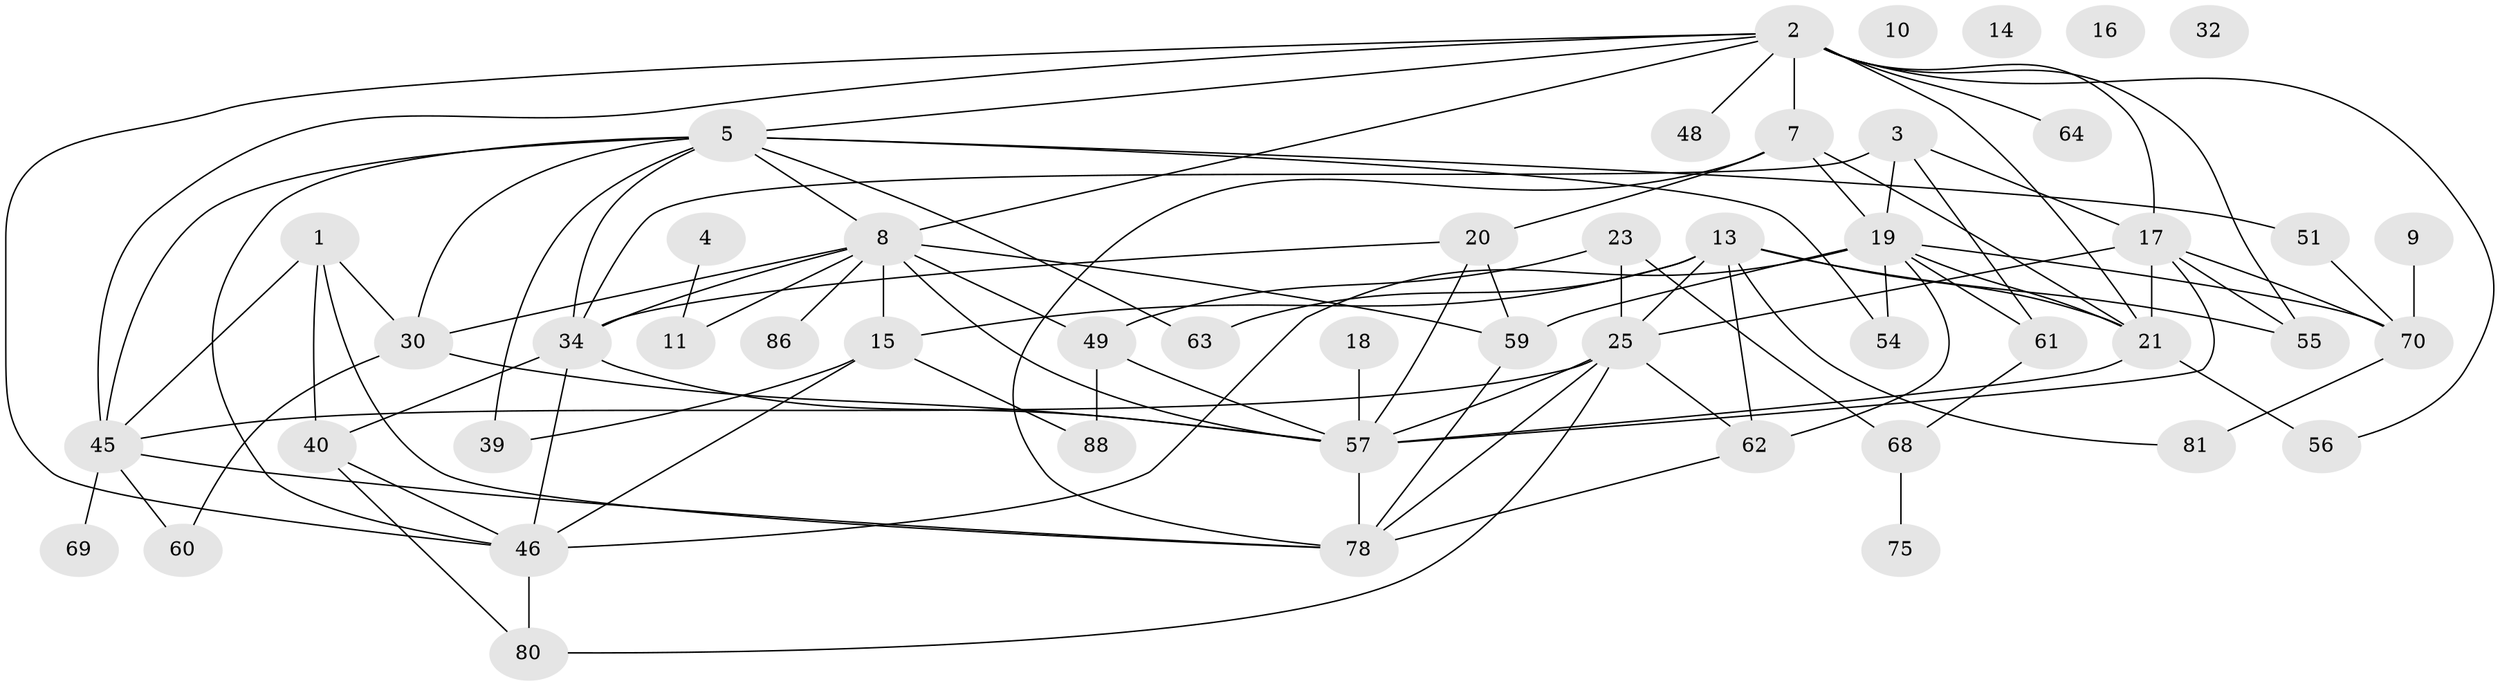 // original degree distribution, {2: 0.19801980198019803, 3: 0.25742574257425743, 4: 0.1782178217821782, 1: 0.1485148514851485, 0: 0.039603960396039604, 5: 0.06930693069306931, 7: 0.039603960396039604, 6: 0.06930693069306931}
// Generated by graph-tools (version 1.1) at 2025/13/03/09/25 04:13:06]
// undirected, 50 vertices, 98 edges
graph export_dot {
graph [start="1"]
  node [color=gray90,style=filled];
  1 [super="+71+58"];
  2 [super="+24+26"];
  3 [super="+65+47+22+6"];
  4;
  5 [super="+43+31"];
  7 [super="+12"];
  8 [super="+28+38+44"];
  9;
  10;
  11 [super="+35"];
  13 [super="+41"];
  14;
  15 [super="+27"];
  16;
  17 [super="+53"];
  18;
  19 [super="+96+33"];
  20 [super="+98"];
  21 [super="+50"];
  23;
  25 [super="+77"];
  30 [super="+84+85"];
  32;
  34 [super="+76+52"];
  39;
  40 [super="+79"];
  45;
  46 [super="+83"];
  48;
  49;
  51;
  54 [super="+94"];
  55;
  56;
  57 [super="+66"];
  59;
  60;
  61;
  62 [super="+74"];
  63;
  64;
  68;
  69;
  70 [super="+73"];
  75;
  78;
  80;
  81;
  86 [super="+87+90"];
  88;
  1 -- 40;
  1 -- 45;
  1 -- 78;
  1 -- 30;
  2 -- 45;
  2 -- 64 [weight=2];
  2 -- 48;
  2 -- 8 [weight=2];
  2 -- 56;
  2 -- 21;
  2 -- 55;
  2 -- 46;
  2 -- 5;
  2 -- 7;
  2 -- 17;
  3 -- 61;
  3 -- 17;
  3 -- 19;
  3 -- 34 [weight=2];
  4 -- 11;
  5 -- 34;
  5 -- 51;
  5 -- 54;
  5 -- 63;
  5 -- 46;
  5 -- 39;
  5 -- 45;
  5 -- 30;
  5 -- 8;
  7 -- 20;
  7 -- 19;
  7 -- 78;
  7 -- 21;
  8 -- 30;
  8 -- 59;
  8 -- 15;
  8 -- 34;
  8 -- 86;
  8 -- 49;
  8 -- 57;
  8 -- 11;
  9 -- 70;
  13 -- 21;
  13 -- 62;
  13 -- 81;
  13 -- 25;
  13 -- 55;
  13 -- 63;
  13 -- 15;
  15 -- 39;
  15 -- 88;
  15 -- 46;
  17 -- 55;
  17 -- 21;
  17 -- 70;
  17 -- 25;
  17 -- 57;
  18 -- 57;
  19 -- 62 [weight=2];
  19 -- 21;
  19 -- 59;
  19 -- 70;
  19 -- 61;
  19 -- 46;
  19 -- 54;
  20 -- 59;
  20 -- 57;
  20 -- 34;
  21 -- 56;
  21 -- 57;
  23 -- 25;
  23 -- 49;
  23 -- 68;
  25 -- 78;
  25 -- 80;
  25 -- 57;
  25 -- 45;
  25 -- 62;
  30 -- 57;
  30 -- 60;
  34 -- 40;
  34 -- 57 [weight=2];
  34 -- 46;
  40 -- 80;
  40 -- 46;
  45 -- 60;
  45 -- 69;
  45 -- 78;
  46 -- 80;
  49 -- 88;
  49 -- 57;
  51 -- 70;
  57 -- 78;
  59 -- 78;
  61 -- 68;
  62 -- 78;
  68 -- 75;
  70 -- 81;
}
